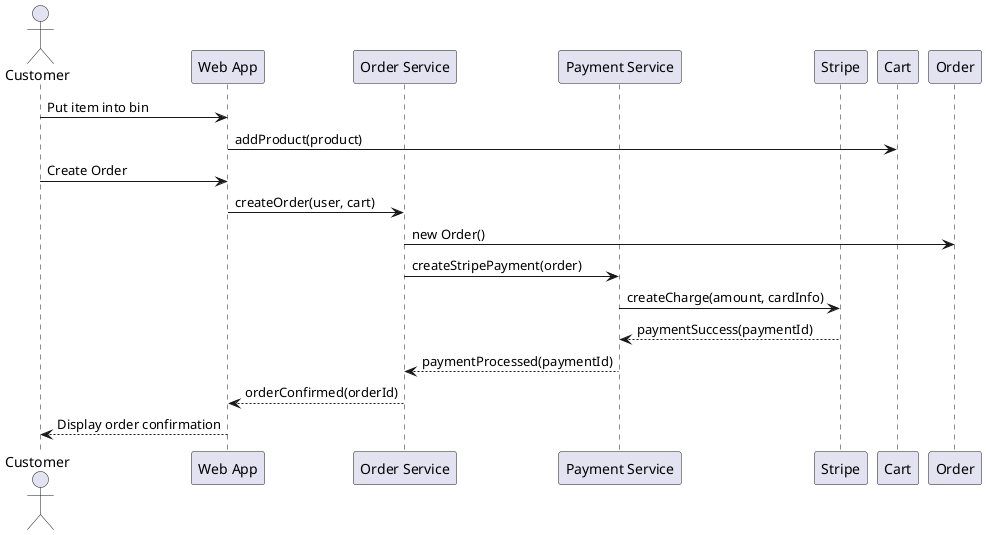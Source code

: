 @startuml alt1

actor Customer
participant "Web App" as WebApp
participant "Order Service" as OrderService
participant "Payment Service" as PaymentService
participant Stripe

Customer -> WebApp: Put item into bin
WebApp -> Cart: addProduct(product)
Customer -> WebApp: Create Order
WebApp -> OrderService: createOrder(user, cart)
OrderService -> Order: new Order()
OrderService -> PaymentService: createStripePayment(order)
PaymentService -> Stripe: createCharge(amount, cardInfo)
Stripe --> PaymentService: paymentSuccess(paymentId)
PaymentService --> OrderService: paymentProcessed(paymentId)
OrderService --> WebApp: orderConfirmed(orderId)
WebApp --> Customer: Display order confirmation

@enduml